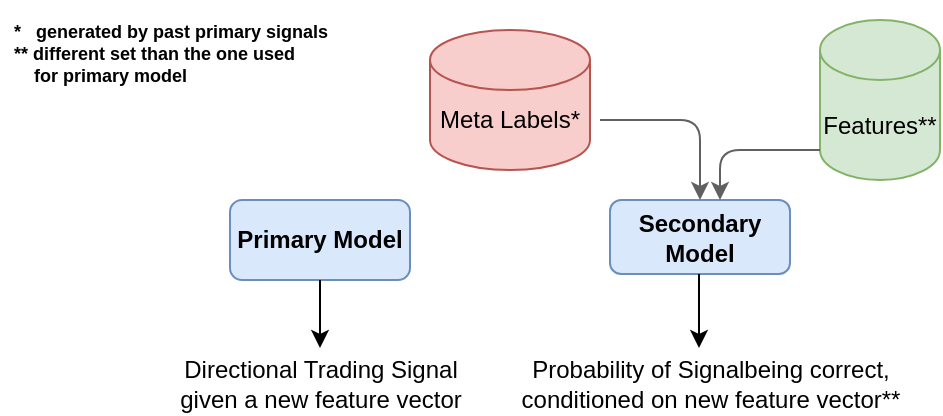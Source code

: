 <mxfile version="14.4.8" type="github">
  <diagram id="0SSeoz64cKMHNlkC2FtM" name="Page-1">
    <mxGraphModel dx="782" dy="437" grid="1" gridSize="10" guides="1" tooltips="1" connect="1" arrows="1" fold="1" page="1" pageScale="1" pageWidth="583" pageHeight="413" math="0" shadow="0">
      <root>
        <mxCell id="0" />
        <mxCell id="1" parent="0" />
        <mxCell id="gsCGEql7HApRzmA8ZIkv-4" value="&lt;b&gt;Primary Model&lt;/b&gt;" style="rounded=1;whiteSpace=wrap;html=1;fillColor=#dae8fc;strokeColor=#6c8ebf;" vertex="1" parent="1">
          <mxGeometry x="125" y="110" width="90" height="40" as="geometry" />
        </mxCell>
        <mxCell id="gsCGEql7HApRzmA8ZIkv-8" value="" style="endArrow=classic;html=1;" edge="1" parent="1">
          <mxGeometry width="50" height="50" relative="1" as="geometry">
            <mxPoint x="170" y="150" as="sourcePoint" />
            <mxPoint x="170" y="184" as="targetPoint" />
          </mxGeometry>
        </mxCell>
        <mxCell id="gsCGEql7HApRzmA8ZIkv-10" value="&lt;b&gt;Secondary Model&lt;/b&gt;" style="rounded=1;whiteSpace=wrap;html=1;fillColor=#dae8fc;strokeColor=#6c8ebf;" vertex="1" parent="1">
          <mxGeometry x="315" y="110" width="90" height="37" as="geometry" />
        </mxCell>
        <mxCell id="gsCGEql7HApRzmA8ZIkv-13" value="" style="shape=cylinder3;whiteSpace=wrap;html=1;boundedLbl=1;backgroundOutline=1;size=15;fillColor=#f8cecc;strokeColor=#b85450;" vertex="1" parent="1">
          <mxGeometry x="225" y="25" width="80" height="70" as="geometry" />
        </mxCell>
        <mxCell id="gsCGEql7HApRzmA8ZIkv-14" value="Meta Labels*" style="text;html=1;strokeColor=none;fillColor=none;align=center;verticalAlign=middle;whiteSpace=wrap;rounded=0;" vertex="1" parent="1">
          <mxGeometry x="225" y="60" width="80" height="20" as="geometry" />
        </mxCell>
        <mxCell id="gsCGEql7HApRzmA8ZIkv-17" value="" style="endArrow=classic;html=1;strokeColor=#616161;entryX=0.5;entryY=0;entryDx=0;entryDy=0;" edge="1" parent="1" target="gsCGEql7HApRzmA8ZIkv-10">
          <mxGeometry width="50" height="50" relative="1" as="geometry">
            <mxPoint x="310" y="70" as="sourcePoint" />
            <mxPoint x="360" y="100" as="targetPoint" />
            <Array as="points">
              <mxPoint x="360" y="70" />
            </Array>
          </mxGeometry>
        </mxCell>
        <mxCell id="gsCGEql7HApRzmA8ZIkv-18" value="Features**" style="shape=cylinder3;whiteSpace=wrap;html=1;boundedLbl=1;backgroundOutline=1;size=15;fillColor=#d5e8d4;strokeColor=#82b366;" vertex="1" parent="1">
          <mxGeometry x="420" y="20" width="60" height="80" as="geometry" />
        </mxCell>
        <mxCell id="gsCGEql7HApRzmA8ZIkv-20" value="" style="endArrow=classic;html=1;strokeColor=#616161;exitX=0;exitY=1;exitDx=0;exitDy=-15;exitPerimeter=0;" edge="1" parent="1" source="gsCGEql7HApRzmA8ZIkv-18">
          <mxGeometry width="50" height="50" relative="1" as="geometry">
            <mxPoint x="370" y="70" as="sourcePoint" />
            <mxPoint x="370" y="110" as="targetPoint" />
            <Array as="points">
              <mxPoint x="370" y="85" />
            </Array>
          </mxGeometry>
        </mxCell>
        <mxCell id="gsCGEql7HApRzmA8ZIkv-21" value="" style="endArrow=classic;html=1;" edge="1" parent="1">
          <mxGeometry width="50" height="50" relative="1" as="geometry">
            <mxPoint x="359.5" y="147" as="sourcePoint" />
            <mxPoint x="359.5" y="184" as="targetPoint" />
          </mxGeometry>
        </mxCell>
        <mxCell id="gsCGEql7HApRzmA8ZIkv-22" value="Directional Trading Signal&lt;br&gt;given a new feature vector" style="text;html=1;align=center;verticalAlign=middle;resizable=0;points=[];autosize=1;" vertex="1" parent="1">
          <mxGeometry x="90" y="187" width="160" height="30" as="geometry" />
        </mxCell>
        <mxCell id="gsCGEql7HApRzmA8ZIkv-23" value="Probability of Signalbeing correct, &lt;br&gt;conditioned on new feature vector**" style="text;html=1;align=center;verticalAlign=middle;resizable=0;points=[];autosize=1;" vertex="1" parent="1">
          <mxGeometry x="260" y="187" width="210" height="30" as="geometry" />
        </mxCell>
        <mxCell id="gsCGEql7HApRzmA8ZIkv-24" value="&lt;div style=&quot;text-align: left&quot;&gt;&lt;b style=&quot;font-size: 9px&quot;&gt;*&amp;nbsp; &amp;nbsp;generated by past primary signals&lt;/b&gt;&lt;/div&gt;&lt;font style=&quot;font-size: 9px&quot;&gt;&lt;div style=&quot;text-align: left&quot;&gt;&lt;b&gt;** different set than the one used&amp;nbsp;&lt;/b&gt;&lt;/div&gt;&lt;b&gt;&lt;div style=&quot;text-align: left&quot;&gt;&lt;b&gt;&amp;nbsp; &amp;nbsp; for primary model&lt;/b&gt;&lt;/div&gt;&lt;/b&gt;&lt;/font&gt;" style="text;html=1;align=center;verticalAlign=middle;resizable=0;points=[];autosize=1;" vertex="1" parent="1">
          <mxGeometry x="10" y="10" width="170" height="50" as="geometry" />
        </mxCell>
      </root>
    </mxGraphModel>
  </diagram>
</mxfile>
